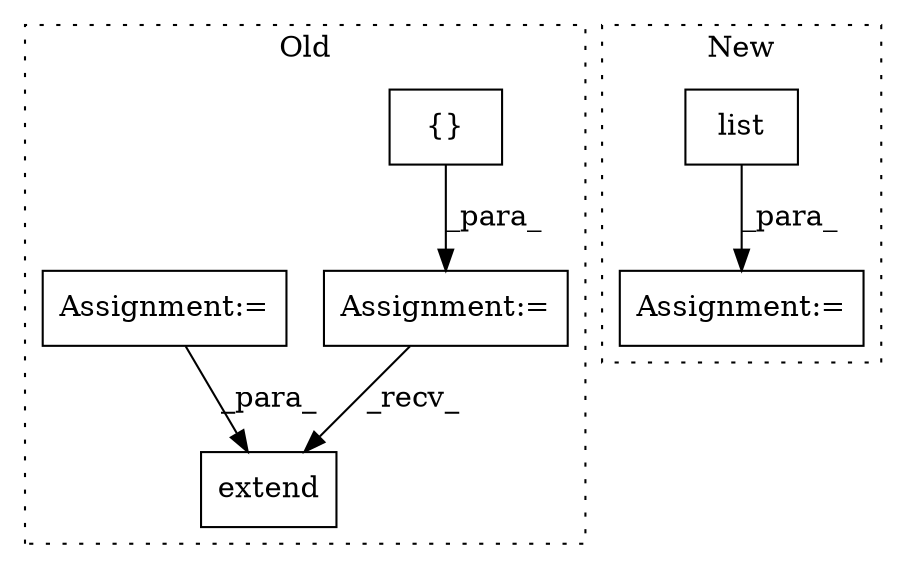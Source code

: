 digraph G {
subgraph cluster0 {
1 [label="extend" a="32" s="385,401" l="7,1" shape="box"];
4 [label="{}" a="4" s="258" l="2" shape="box"];
5 [label="Assignment:=" a="7" s="248" l="1" shape="box"];
6 [label="Assignment:=" a="7" s="135" l="9" shape="box"];
label = "Old";
style="dotted";
}
subgraph cluster1 {
2 [label="list" a="32" s="215,247" l="5,1" shape="box"];
3 [label="Assignment:=" a="7" s="214" l="1" shape="box"];
label = "New";
style="dotted";
}
2 -> 3 [label="_para_"];
4 -> 5 [label="_para_"];
5 -> 1 [label="_recv_"];
6 -> 1 [label="_para_"];
}